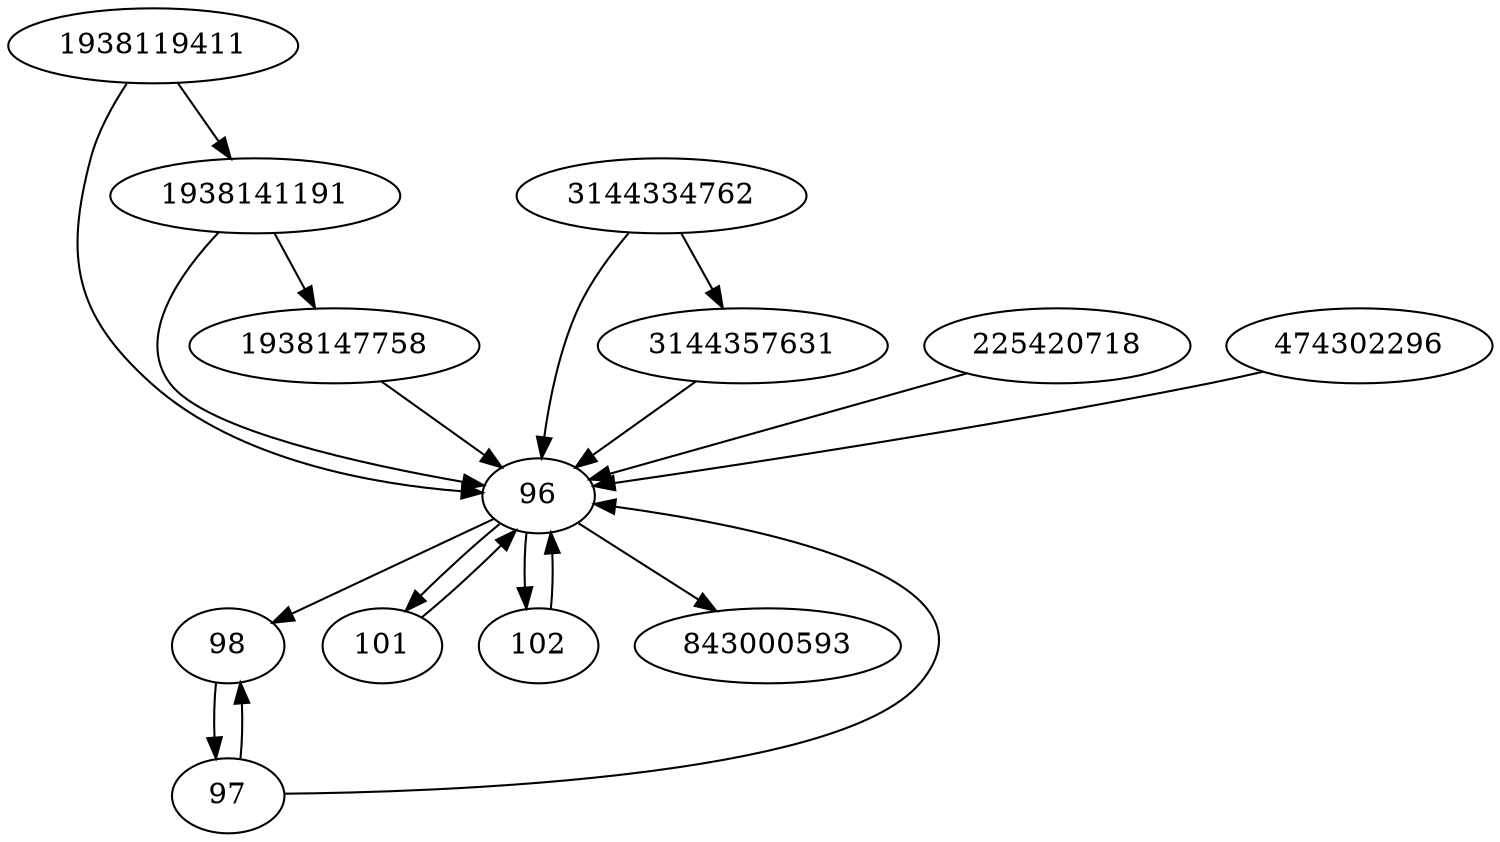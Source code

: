 strict digraph  {
96;
97;
98;
101;
102;
1938141191;
3144334762;
225420718;
1938147758;
843000593;
1938119411;
474302296;
3144357631;
96 -> 98;
96 -> 843000593;
96 -> 101;
96 -> 102;
97 -> 96;
97 -> 98;
98 -> 97;
101 -> 96;
102 -> 96;
1938141191 -> 96;
1938141191 -> 1938147758;
3144334762 -> 3144357631;
3144334762 -> 96;
225420718 -> 96;
1938147758 -> 96;
1938119411 -> 96;
1938119411 -> 1938141191;
474302296 -> 96;
3144357631 -> 96;
}
